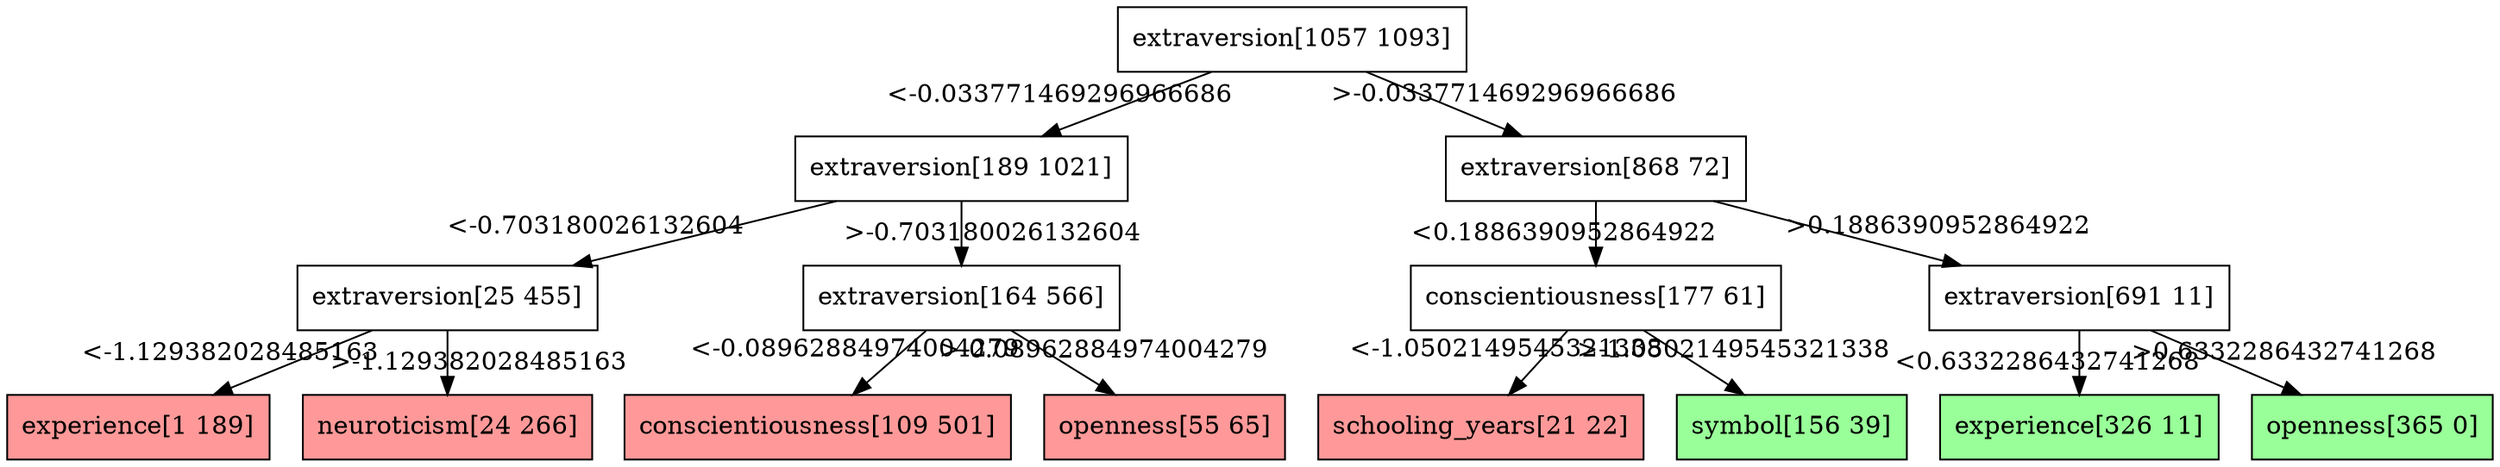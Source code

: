 digraph Tree {
node [shape=box, style="filled", color="black"] ;
0 [ label="extraversion[1057 1093]" , fillcolor="#ffffff"] ;
1 [ label="extraversion[189 1021]" , fillcolor="#ffffff"] ;
0->1 [labeldistance=2.5, labelangle=45, headlabel="<-0.033771469296966686"] ;
3 [ label="extraversion[25 455]" , fillcolor="#ffffff"] ;
1->3 [labeldistance=2.5, labelangle=45, headlabel="<-0.703180026132604"] ;
5 [ label="experience[1 189]" , fillcolor="#ff9999"] ;
3->5 [labeldistance=2.5, labelangle=45, headlabel="<-1.129382028485163"] ;
6 [ label="neuroticism[24 266]" , fillcolor="#ff9999"] ;
3->6 [labeldistance=2.5, labelangle=-45, headlabel=">-1.129382028485163"] ;
4 [ label="extraversion[164 566]" , fillcolor="#ffffff"] ;
1->4 [labeldistance=2.5, labelangle=-45, headlabel=">-0.703180026132604"] ;
7 [ label="conscientiousness[109 501]" , fillcolor="#ff9999"] ;
4->7 [labeldistance=2.5, labelangle=45, headlabel="<-0.08962884974004279"] ;
8 [ label="openness[55 65]" , fillcolor="#ff9999"] ;
4->8 [labeldistance=2.5, labelangle=-45, headlabel=">-0.08962884974004279"] ;
2 [ label="extraversion[868 72]" , fillcolor="#ffffff"] ;
0->2 [labeldistance=2.5, labelangle=-45, headlabel=">-0.033771469296966686"] ;
9 [ label="conscientiousness[177 61]" , fillcolor="#ffffff"] ;
2->9 [labeldistance=2.5, labelangle=45, headlabel="<0.1886390952864922"] ;
11 [ label="schooling_years[21 22]" , fillcolor="#ff9999"] ;
9->11 [labeldistance=2.5, labelangle=45, headlabel="<-1.0502149545321338"] ;
12 [ label="symbol[156 39]" , fillcolor="#99ff99"] ;
9->12 [labeldistance=2.5, labelangle=-45, headlabel=">-1.0502149545321338"] ;
10 [ label="extraversion[691 11]" , fillcolor="#ffffff"] ;
2->10 [labeldistance=2.5, labelangle=-45, headlabel=">0.1886390952864922"] ;
13 [ label="experience[326 11]" , fillcolor="#99ff99"] ;
10->13 [labeldistance=2.5, labelangle=45, headlabel="<0.6332286432741268"] ;
14 [ label="openness[365 0]" , fillcolor="#99ff99"] ;
10->14 [labeldistance=2.5, labelangle=-45, headlabel=">0.6332286432741268"] ;
}